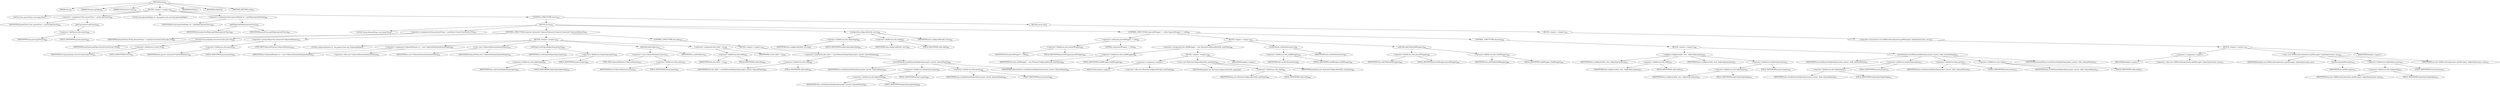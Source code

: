 digraph "init" {  
"1932" [label = <(METHOD,init)<SUB>947</SUB>> ]
"105" [label = <(PARAM,this)<SUB>947</SUB>> ]
"1933" [label = <(PARAM,String propType)<SUB>947</SUB>> ]
"1934" [label = <(PARAM,AttributeList attrs)<SUB>947</SUB>> ]
"1935" [label = <(BLOCK,&lt;empty&gt;,&lt;empty&gt;)<SUB>947</SUB>> ]
"1936" [label = <(LOCAL,Class parentClass: java.lang.Class)> ]
"1937" [label = <(&lt;operator&gt;.assignment,Class parentClass = parent.getClass())<SUB>948</SUB>> ]
"1938" [label = <(IDENTIFIER,parentClass,Class parentClass = parent.getClass())<SUB>948</SUB>> ]
"1939" [label = <(getClass,parent.getClass())<SUB>948</SUB>> ]
"1940" [label = <(&lt;operator&gt;.fieldAccess,this.parent)<SUB>948</SUB>> ]
"1941" [label = <(IDENTIFIER,this,parent.getClass())<SUB>948</SUB>> ]
"1942" [label = <(FIELD_IDENTIFIER,parent,parent)<SUB>948</SUB>> ]
"1943" [label = <(LOCAL,IntrospectionHelper ih: org.apache.tools.ant.IntrospectionHelper)> ]
"1944" [label = <(&lt;operator&gt;.assignment,IntrospectionHelper ih = getHelper(parentClass))<SUB>949</SUB>> ]
"1945" [label = <(IDENTIFIER,ih,IntrospectionHelper ih = getHelper(parentClass))<SUB>949</SUB>> ]
"1946" [label = <(getHelper,getHelper(parentClass))<SUB>950</SUB>> ]
"1947" [label = <(IDENTIFIER,IntrospectionHelper,getHelper(parentClass))<SUB>950</SUB>> ]
"1948" [label = <(IDENTIFIER,parentClass,getHelper(parentClass))<SUB>950</SUB>> ]
"1949" [label = <(CONTROL_STRUCTURE,try,try)<SUB>952</SUB>> ]
"1950" [label = <(BLOCK,try,try)<SUB>952</SUB>> ]
"1951" [label = <(LOCAL,String elementName: java.lang.String)> ]
"1952" [label = <(&lt;operator&gt;.assignment,String elementName = propType.toLowerCase(Locale.US))<SUB>953</SUB>> ]
"1953" [label = <(IDENTIFIER,elementName,String elementName = propType.toLowerCase(Locale.US))<SUB>953</SUB>> ]
"1954" [label = <(toLowerCase,propType.toLowerCase(Locale.US))<SUB>953</SUB>> ]
"1955" [label = <(IDENTIFIER,propType,propType.toLowerCase(Locale.US))<SUB>953</SUB>> ]
"1956" [label = <(&lt;operator&gt;.fieldAccess,Locale.US)<SUB>953</SUB>> ]
"1957" [label = <(IDENTIFIER,Locale,propType.toLowerCase(Locale.US))<SUB>953</SUB>> ]
"1958" [label = <(FIELD_IDENTIFIER,US,US)<SUB>953</SUB>> ]
"1959" [label = <(CONTROL_STRUCTURE,if (parent instanceof UnknownElement),if (parent instanceof UnknownElement))<SUB>954</SUB>> ]
"1960" [label = <(&lt;operator&gt;.instanceOf,parent instanceof UnknownElement)<SUB>954</SUB>> ]
"1961" [label = <(&lt;operator&gt;.fieldAccess,this.parent)<SUB>954</SUB>> ]
"1962" [label = <(IDENTIFIER,this,parent instanceof UnknownElement)<SUB>954</SUB>> ]
"1963" [label = <(FIELD_IDENTIFIER,parent,parent)<SUB>954</SUB>> ]
"1964" [label = <(TYPE_REF,UnknownElement,UnknownElement)<SUB>954</SUB>> ]
"1965" [label = <(BLOCK,&lt;empty&gt;,&lt;empty&gt;)<SUB>954</SUB>> ]
"103" [label = <(LOCAL,UnknownElement uc: org.apache.tools.ant.UnknownElement)> ]
"1966" [label = <(&lt;operator&gt;.assignment,UnknownElement uc = new UnknownElement(elementName))<SUB>955</SUB>> ]
"1967" [label = <(IDENTIFIER,uc,UnknownElement uc = new UnknownElement(elementName))<SUB>955</SUB>> ]
"1968" [label = <(&lt;operator&gt;.alloc,new UnknownElement(elementName))<SUB>955</SUB>> ]
"1969" [label = <(&lt;init&gt;,new UnknownElement(elementName))<SUB>955</SUB>> ]
"102" [label = <(IDENTIFIER,uc,new UnknownElement(elementName))<SUB>955</SUB>> ]
"1970" [label = <(IDENTIFIER,elementName,new UnknownElement(elementName))<SUB>955</SUB>> ]
"1971" [label = <(setProject,setProject(helperImpl.project))<SUB>956</SUB>> ]
"1972" [label = <(IDENTIFIER,uc,setProject(helperImpl.project))<SUB>956</SUB>> ]
"1973" [label = <(&lt;operator&gt;.fieldAccess,helperImpl.project)<SUB>956</SUB>> ]
"1974" [label = <(&lt;operator&gt;.fieldAccess,this.helperImpl)<SUB>956</SUB>> ]
"1975" [label = <(IDENTIFIER,this,setProject(helperImpl.project))<SUB>956</SUB>> ]
"1976" [label = <(FIELD_IDENTIFIER,helperImpl,helperImpl)<SUB>956</SUB>> ]
"1977" [label = <(FIELD_IDENTIFIER,project,project)<SUB>956</SUB>> ]
"1978" [label = <(addChild,addChild(uc))<SUB>957</SUB>> ]
"1979" [label = <(&lt;operator&gt;.cast,(UnknownElement) parent)<SUB>957</SUB>> ]
"1980" [label = <(TYPE_REF,UnknownElement,UnknownElement)<SUB>957</SUB>> ]
"1981" [label = <(&lt;operator&gt;.fieldAccess,this.parent)<SUB>957</SUB>> ]
"1982" [label = <(IDENTIFIER,this,(UnknownElement) parent)<SUB>957</SUB>> ]
"1983" [label = <(FIELD_IDENTIFIER,parent,parent)<SUB>957</SUB>> ]
"1984" [label = <(IDENTIFIER,uc,addChild(uc))<SUB>957</SUB>> ]
"1985" [label = <(&lt;operator&gt;.assignment,this.child = uc)<SUB>958</SUB>> ]
"1986" [label = <(&lt;operator&gt;.fieldAccess,this.child)<SUB>958</SUB>> ]
"1987" [label = <(IDENTIFIER,this,this.child = uc)<SUB>958</SUB>> ]
"1988" [label = <(FIELD_IDENTIFIER,child,child)<SUB>958</SUB>> ]
"1989" [label = <(IDENTIFIER,uc,this.child = uc)<SUB>958</SUB>> ]
"1990" [label = <(CONTROL_STRUCTURE,else,else)<SUB>959</SUB>> ]
"1991" [label = <(BLOCK,&lt;empty&gt;,&lt;empty&gt;)<SUB>959</SUB>> ]
"1992" [label = <(&lt;operator&gt;.assignment,this.child = createElement(helperImpl.project, parent, elementName))<SUB>960</SUB>> ]
"1993" [label = <(&lt;operator&gt;.fieldAccess,this.child)<SUB>960</SUB>> ]
"1994" [label = <(IDENTIFIER,this,this.child = createElement(helperImpl.project, parent, elementName))<SUB>960</SUB>> ]
"1995" [label = <(FIELD_IDENTIFIER,child,child)<SUB>960</SUB>> ]
"1996" [label = <(createElement,createElement(helperImpl.project, parent, elementName))<SUB>960</SUB>> ]
"1997" [label = <(IDENTIFIER,ih,createElement(helperImpl.project, parent, elementName))<SUB>960</SUB>> ]
"1998" [label = <(&lt;operator&gt;.fieldAccess,helperImpl.project)<SUB>960</SUB>> ]
"1999" [label = <(&lt;operator&gt;.fieldAccess,this.helperImpl)<SUB>960</SUB>> ]
"2000" [label = <(IDENTIFIER,this,createElement(helperImpl.project, parent, elementName))<SUB>960</SUB>> ]
"2001" [label = <(FIELD_IDENTIFIER,helperImpl,helperImpl)<SUB>960</SUB>> ]
"2002" [label = <(FIELD_IDENTIFIER,project,project)<SUB>960</SUB>> ]
"2003" [label = <(&lt;operator&gt;.fieldAccess,this.parent)<SUB>960</SUB>> ]
"2004" [label = <(IDENTIFIER,this,createElement(helperImpl.project, parent, elementName))<SUB>960</SUB>> ]
"2005" [label = <(FIELD_IDENTIFIER,parent,parent)<SUB>960</SUB>> ]
"2006" [label = <(IDENTIFIER,elementName,createElement(helperImpl.project, parent, elementName))<SUB>960</SUB>> ]
"2007" [label = <(configureId,configureId(child, attrs))<SUB>963</SUB>> ]
"2008" [label = <(&lt;operator&gt;.fieldAccess,this.helperImpl)<SUB>963</SUB>> ]
"2009" [label = <(IDENTIFIER,this,configureId(child, attrs))<SUB>963</SUB>> ]
"2010" [label = <(FIELD_IDENTIFIER,helperImpl,helperImpl)<SUB>963</SUB>> ]
"2011" [label = <(&lt;operator&gt;.fieldAccess,this.child)<SUB>963</SUB>> ]
"2012" [label = <(IDENTIFIER,this,configureId(child, attrs))<SUB>963</SUB>> ]
"2013" [label = <(FIELD_IDENTIFIER,child,child)<SUB>963</SUB>> ]
"2014" [label = <(IDENTIFIER,attrs,configureId(child, attrs))<SUB>963</SUB>> ]
"2015" [label = <(CONTROL_STRUCTURE,if (parentWrapper != null),if (parentWrapper != null))<SUB>965</SUB>> ]
"2016" [label = <(&lt;operator&gt;.notEquals,parentWrapper != null)<SUB>965</SUB>> ]
"2017" [label = <(&lt;operator&gt;.fieldAccess,this.parentWrapper)<SUB>965</SUB>> ]
"2018" [label = <(IDENTIFIER,this,parentWrapper != null)<SUB>965</SUB>> ]
"2019" [label = <(FIELD_IDENTIFIER,parentWrapper,parentWrapper)<SUB>965</SUB>> ]
"2020" [label = <(LITERAL,null,parentWrapper != null)<SUB>965</SUB>> ]
"2021" [label = <(BLOCK,&lt;empty&gt;,&lt;empty&gt;)<SUB>965</SUB>> ]
"2022" [label = <(&lt;operator&gt;.assignment,this.childWrapper = new RuntimeConfigurable(child, propType))<SUB>966</SUB>> ]
"2023" [label = <(&lt;operator&gt;.fieldAccess,this.childWrapper)<SUB>966</SUB>> ]
"2024" [label = <(IDENTIFIER,this,this.childWrapper = new RuntimeConfigurable(child, propType))<SUB>966</SUB>> ]
"2025" [label = <(FIELD_IDENTIFIER,childWrapper,childWrapper)<SUB>966</SUB>> ]
"2026" [label = <(BLOCK,&lt;empty&gt;,&lt;empty&gt;)<SUB>966</SUB>> ]
"2027" [label = <(&lt;operator&gt;.assignment,&lt;empty&gt;)> ]
"2028" [label = <(IDENTIFIER,$obj42,&lt;empty&gt;)> ]
"2029" [label = <(&lt;operator&gt;.alloc,new RuntimeConfigurable(child, propType))<SUB>966</SUB>> ]
"2030" [label = <(&lt;init&gt;,new RuntimeConfigurable(child, propType))<SUB>966</SUB>> ]
"2031" [label = <(IDENTIFIER,$obj42,new RuntimeConfigurable(child, propType))> ]
"2032" [label = <(&lt;operator&gt;.fieldAccess,this.child)<SUB>966</SUB>> ]
"2033" [label = <(IDENTIFIER,this,new RuntimeConfigurable(child, propType))<SUB>966</SUB>> ]
"2034" [label = <(FIELD_IDENTIFIER,child,child)<SUB>966</SUB>> ]
"2035" [label = <(IDENTIFIER,propType,new RuntimeConfigurable(child, propType))<SUB>966</SUB>> ]
"2036" [label = <(IDENTIFIER,$obj42,&lt;empty&gt;)> ]
"2037" [label = <(setAttributes,setAttributes(attrs))<SUB>967</SUB>> ]
"2038" [label = <(&lt;operator&gt;.fieldAccess,this.childWrapper)<SUB>967</SUB>> ]
"2039" [label = <(IDENTIFIER,this,setAttributes(attrs))<SUB>967</SUB>> ]
"2040" [label = <(FIELD_IDENTIFIER,childWrapper,childWrapper)<SUB>967</SUB>> ]
"2041" [label = <(IDENTIFIER,attrs,setAttributes(attrs))<SUB>967</SUB>> ]
"2042" [label = <(addChild,addChild(childWrapper))<SUB>968</SUB>> ]
"2043" [label = <(&lt;operator&gt;.fieldAccess,this.parentWrapper)<SUB>968</SUB>> ]
"2044" [label = <(IDENTIFIER,this,addChild(childWrapper))<SUB>968</SUB>> ]
"2045" [label = <(FIELD_IDENTIFIER,parentWrapper,parentWrapper)<SUB>968</SUB>> ]
"2046" [label = <(&lt;operator&gt;.fieldAccess,this.childWrapper)<SUB>968</SUB>> ]
"2047" [label = <(IDENTIFIER,this,addChild(childWrapper))<SUB>968</SUB>> ]
"2048" [label = <(FIELD_IDENTIFIER,childWrapper,childWrapper)<SUB>968</SUB>> ]
"2049" [label = <(CONTROL_STRUCTURE,else,else)<SUB>969</SUB>> ]
"2050" [label = <(BLOCK,&lt;empty&gt;,&lt;empty&gt;)<SUB>969</SUB>> ]
"2051" [label = <(configure,configure(child, attrs, helperImpl.project))<SUB>970</SUB>> ]
"104" [label = <(IDENTIFIER,this,configure(child, attrs, helperImpl.project))<SUB>970</SUB>> ]
"2052" [label = <(&lt;operator&gt;.fieldAccess,this.child)<SUB>970</SUB>> ]
"2053" [label = <(IDENTIFIER,this,configure(child, attrs, helperImpl.project))<SUB>970</SUB>> ]
"2054" [label = <(FIELD_IDENTIFIER,child,child)<SUB>970</SUB>> ]
"2055" [label = <(IDENTIFIER,attrs,configure(child, attrs, helperImpl.project))<SUB>970</SUB>> ]
"2056" [label = <(&lt;operator&gt;.fieldAccess,helperImpl.project)<SUB>970</SUB>> ]
"2057" [label = <(&lt;operator&gt;.fieldAccess,this.helperImpl)<SUB>970</SUB>> ]
"2058" [label = <(IDENTIFIER,this,configure(child, attrs, helperImpl.project))<SUB>970</SUB>> ]
"2059" [label = <(FIELD_IDENTIFIER,helperImpl,helperImpl)<SUB>970</SUB>> ]
"2060" [label = <(FIELD_IDENTIFIER,project,project)<SUB>970</SUB>> ]
"2061" [label = <(storeElement,storeElement(helperImpl.project, parent, child, elementName))<SUB>971</SUB>> ]
"2062" [label = <(IDENTIFIER,ih,storeElement(helperImpl.project, parent, child, elementName))<SUB>971</SUB>> ]
"2063" [label = <(&lt;operator&gt;.fieldAccess,helperImpl.project)<SUB>971</SUB>> ]
"2064" [label = <(&lt;operator&gt;.fieldAccess,this.helperImpl)<SUB>971</SUB>> ]
"2065" [label = <(IDENTIFIER,this,storeElement(helperImpl.project, parent, child, elementName))<SUB>971</SUB>> ]
"2066" [label = <(FIELD_IDENTIFIER,helperImpl,helperImpl)<SUB>971</SUB>> ]
"2067" [label = <(FIELD_IDENTIFIER,project,project)<SUB>971</SUB>> ]
"2068" [label = <(&lt;operator&gt;.fieldAccess,this.parent)<SUB>971</SUB>> ]
"2069" [label = <(IDENTIFIER,this,storeElement(helperImpl.project, parent, child, elementName))<SUB>971</SUB>> ]
"2070" [label = <(FIELD_IDENTIFIER,parent,parent)<SUB>971</SUB>> ]
"2071" [label = <(&lt;operator&gt;.fieldAccess,this.child)<SUB>971</SUB>> ]
"2072" [label = <(IDENTIFIER,this,storeElement(helperImpl.project, parent, child, elementName))<SUB>971</SUB>> ]
"2073" [label = <(FIELD_IDENTIFIER,child,child)<SUB>971</SUB>> ]
"2074" [label = <(IDENTIFIER,elementName,storeElement(helperImpl.project, parent, child, elementName))<SUB>971</SUB>> ]
"2075" [label = <(BLOCK,catch,catch)> ]
"2076" [label = <(BLOCK,&lt;empty&gt;,&lt;empty&gt;)<SUB>973</SUB>> ]
"2077" [label = <(&lt;operator&gt;.throw,throw new SAXParseException(exc.getMessage(), helperImpl.locator, exc);)<SUB>974</SUB>> ]
"2078" [label = <(BLOCK,&lt;empty&gt;,&lt;empty&gt;)<SUB>974</SUB>> ]
"2079" [label = <(&lt;operator&gt;.assignment,&lt;empty&gt;)> ]
"2080" [label = <(IDENTIFIER,$obj43,&lt;empty&gt;)> ]
"2081" [label = <(&lt;operator&gt;.alloc,new SAXParseException(exc.getMessage(), helperImpl.locator, exc))<SUB>974</SUB>> ]
"2082" [label = <(&lt;init&gt;,new SAXParseException(exc.getMessage(), helperImpl.locator, exc))<SUB>974</SUB>> ]
"2083" [label = <(IDENTIFIER,$obj43,new SAXParseException(exc.getMessage(), helperImpl.locator, exc))> ]
"2084" [label = <(getMessage,getMessage())<SUB>974</SUB>> ]
"2085" [label = <(IDENTIFIER,exc,getMessage())<SUB>974</SUB>> ]
"2086" [label = <(&lt;operator&gt;.fieldAccess,helperImpl.locator)<SUB>974</SUB>> ]
"2087" [label = <(&lt;operator&gt;.fieldAccess,this.helperImpl)<SUB>974</SUB>> ]
"2088" [label = <(IDENTIFIER,this,new SAXParseException(exc.getMessage(), helperImpl.locator, exc))<SUB>974</SUB>> ]
"2089" [label = <(FIELD_IDENTIFIER,helperImpl,helperImpl)<SUB>974</SUB>> ]
"2090" [label = <(FIELD_IDENTIFIER,locator,locator)<SUB>974</SUB>> ]
"2091" [label = <(IDENTIFIER,exc,new SAXParseException(exc.getMessage(), helperImpl.locator, exc))<SUB>974</SUB>> ]
"2092" [label = <(IDENTIFIER,$obj43,&lt;empty&gt;)> ]
"2093" [label = <(MODIFIER,PUBLIC)> ]
"2094" [label = <(MODIFIER,VIRTUAL)> ]
"2095" [label = <(METHOD_RETURN,void)<SUB>947</SUB>> ]
  "1932" -> "105" 
  "1932" -> "1933" 
  "1932" -> "1934" 
  "1932" -> "1935" 
  "1932" -> "2093" 
  "1932" -> "2094" 
  "1932" -> "2095" 
  "1935" -> "1936" 
  "1935" -> "1937" 
  "1935" -> "1943" 
  "1935" -> "1944" 
  "1935" -> "1949" 
  "1937" -> "1938" 
  "1937" -> "1939" 
  "1939" -> "1940" 
  "1940" -> "1941" 
  "1940" -> "1942" 
  "1944" -> "1945" 
  "1944" -> "1946" 
  "1946" -> "1947" 
  "1946" -> "1948" 
  "1949" -> "1950" 
  "1949" -> "2075" 
  "1950" -> "1951" 
  "1950" -> "1952" 
  "1950" -> "1959" 
  "1950" -> "2007" 
  "1950" -> "2015" 
  "1952" -> "1953" 
  "1952" -> "1954" 
  "1954" -> "1955" 
  "1954" -> "1956" 
  "1956" -> "1957" 
  "1956" -> "1958" 
  "1959" -> "1960" 
  "1959" -> "1965" 
  "1959" -> "1990" 
  "1960" -> "1961" 
  "1960" -> "1964" 
  "1961" -> "1962" 
  "1961" -> "1963" 
  "1965" -> "103" 
  "1965" -> "1966" 
  "1965" -> "1969" 
  "1965" -> "1971" 
  "1965" -> "1978" 
  "1965" -> "1985" 
  "1966" -> "1967" 
  "1966" -> "1968" 
  "1969" -> "102" 
  "1969" -> "1970" 
  "1971" -> "1972" 
  "1971" -> "1973" 
  "1973" -> "1974" 
  "1973" -> "1977" 
  "1974" -> "1975" 
  "1974" -> "1976" 
  "1978" -> "1979" 
  "1978" -> "1984" 
  "1979" -> "1980" 
  "1979" -> "1981" 
  "1981" -> "1982" 
  "1981" -> "1983" 
  "1985" -> "1986" 
  "1985" -> "1989" 
  "1986" -> "1987" 
  "1986" -> "1988" 
  "1990" -> "1991" 
  "1991" -> "1992" 
  "1992" -> "1993" 
  "1992" -> "1996" 
  "1993" -> "1994" 
  "1993" -> "1995" 
  "1996" -> "1997" 
  "1996" -> "1998" 
  "1996" -> "2003" 
  "1996" -> "2006" 
  "1998" -> "1999" 
  "1998" -> "2002" 
  "1999" -> "2000" 
  "1999" -> "2001" 
  "2003" -> "2004" 
  "2003" -> "2005" 
  "2007" -> "2008" 
  "2007" -> "2011" 
  "2007" -> "2014" 
  "2008" -> "2009" 
  "2008" -> "2010" 
  "2011" -> "2012" 
  "2011" -> "2013" 
  "2015" -> "2016" 
  "2015" -> "2021" 
  "2015" -> "2049" 
  "2016" -> "2017" 
  "2016" -> "2020" 
  "2017" -> "2018" 
  "2017" -> "2019" 
  "2021" -> "2022" 
  "2021" -> "2037" 
  "2021" -> "2042" 
  "2022" -> "2023" 
  "2022" -> "2026" 
  "2023" -> "2024" 
  "2023" -> "2025" 
  "2026" -> "2027" 
  "2026" -> "2030" 
  "2026" -> "2036" 
  "2027" -> "2028" 
  "2027" -> "2029" 
  "2030" -> "2031" 
  "2030" -> "2032" 
  "2030" -> "2035" 
  "2032" -> "2033" 
  "2032" -> "2034" 
  "2037" -> "2038" 
  "2037" -> "2041" 
  "2038" -> "2039" 
  "2038" -> "2040" 
  "2042" -> "2043" 
  "2042" -> "2046" 
  "2043" -> "2044" 
  "2043" -> "2045" 
  "2046" -> "2047" 
  "2046" -> "2048" 
  "2049" -> "2050" 
  "2050" -> "2051" 
  "2050" -> "2061" 
  "2051" -> "104" 
  "2051" -> "2052" 
  "2051" -> "2055" 
  "2051" -> "2056" 
  "2052" -> "2053" 
  "2052" -> "2054" 
  "2056" -> "2057" 
  "2056" -> "2060" 
  "2057" -> "2058" 
  "2057" -> "2059" 
  "2061" -> "2062" 
  "2061" -> "2063" 
  "2061" -> "2068" 
  "2061" -> "2071" 
  "2061" -> "2074" 
  "2063" -> "2064" 
  "2063" -> "2067" 
  "2064" -> "2065" 
  "2064" -> "2066" 
  "2068" -> "2069" 
  "2068" -> "2070" 
  "2071" -> "2072" 
  "2071" -> "2073" 
  "2075" -> "2076" 
  "2076" -> "2077" 
  "2077" -> "2078" 
  "2078" -> "2079" 
  "2078" -> "2082" 
  "2078" -> "2092" 
  "2079" -> "2080" 
  "2079" -> "2081" 
  "2082" -> "2083" 
  "2082" -> "2084" 
  "2082" -> "2086" 
  "2082" -> "2091" 
  "2084" -> "2085" 
  "2086" -> "2087" 
  "2086" -> "2090" 
  "2087" -> "2088" 
  "2087" -> "2089" 
}
